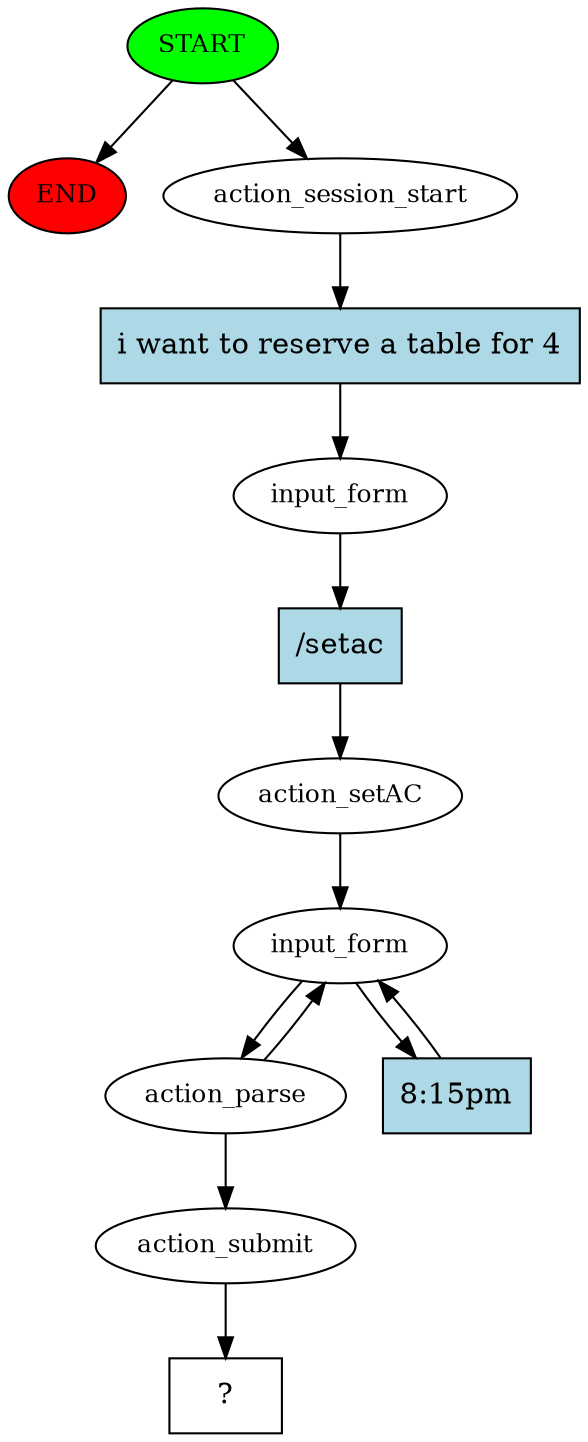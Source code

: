 digraph  {
0 [class="start active", fillcolor=green, fontsize=12, label=START, style=filled];
"-1" [class=end, fillcolor=red, fontsize=12, label=END, style=filled];
1 [class=active, fontsize=12, label=action_session_start];
2 [class=active, fontsize=12, label=input_form];
3 [class=active, fontsize=12, label=action_setAC];
4 [class=active, fontsize=12, label=input_form];
6 [class=active, fontsize=12, label=action_parse];
13 [class=active, fontsize=12, label=action_submit];
14 [class="intent dashed active", label="  ?  ", shape=rect];
15 [class="intent active", fillcolor=lightblue, label="i want to reserve a table for 4", shape=rect, style=filled];
16 [class="intent active", fillcolor=lightblue, label="/setac", shape=rect, style=filled];
17 [class="intent active", fillcolor=lightblue, label="8:15pm", shape=rect, style=filled];
0 -> "-1"  [class="", key=NONE, label=""];
0 -> 1  [class=active, key=NONE, label=""];
1 -> 15  [class=active, key=0];
2 -> 16  [class=active, key=0];
3 -> 4  [class=active, key=NONE, label=""];
4 -> 6  [class=active, key=NONE, label=""];
4 -> 17  [class=active, key=0];
6 -> 4  [class=active, key=NONE, label=""];
6 -> 13  [class=active, key=NONE, label=""];
13 -> 14  [class=active, key=NONE, label=""];
15 -> 2  [class=active, key=0];
16 -> 3  [class=active, key=0];
17 -> 4  [class=active, key=0];
}
